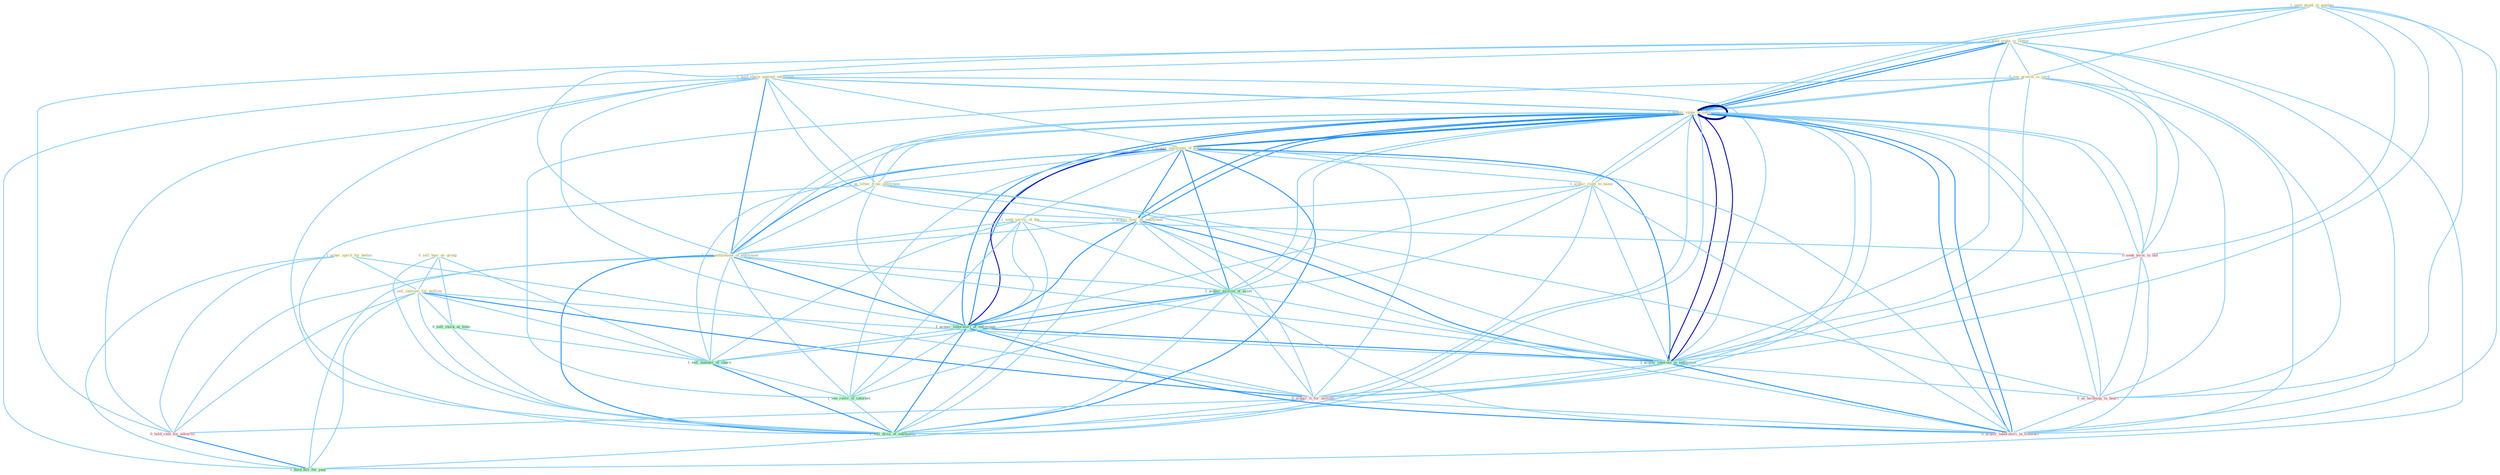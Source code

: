Graph G{ 
    node
    [shape=polygon,style=filled,width=.5,height=.06,color="#BDFCC9",fixedsize=true,fontsize=4,
    fontcolor="#2f4f4f"];
    {node
    [color="#ffffe0", fontcolor="#8b7d6b"] "1_seen_doubl_in_number " "1_hold_stake_in_ventur " "0_hold_share_against_entitynam " "0_see_growth_in_card " "1_acquir_stake_in_entitynam " "0_sell_busi_as_group " "1_usher_spirit_for_better " "1_acquir_entitynam_of_entitynam " "1_acquir_right_to_name " "1_us_letter_from_entitynam " "1_acquir_stake_in_entitynam " "1_seek_servic_of_the " "0_acquir_year_by_entitynam " "1_hold_settlement_of_entitynam " "0_sell_interest_for_million "}
{node [color="#fff0f5", fontcolor="#b22222"] "0_seek_term_in_bid " "0_us_techniqu_in_heart " "0_acquir_it_for_million " "0_hold_rate_for_advertis " "0_acquir_laboratori_in_transact "}
edge [color="#B0E2FF"];

	"1_seen_doubl_in_number " -- "1_hold_stake_in_ventur " [w="1", color="#87cefa" ];
	"1_seen_doubl_in_number " -- "0_see_growth_in_card " [w="1", color="#87cefa" ];
	"1_seen_doubl_in_number " -- "1_acquir_stake_in_entitynam " [w="1", color="#87cefa" ];
	"1_seen_doubl_in_number " -- "1_acquir_stake_in_entitynam " [w="1", color="#87cefa" ];
	"1_seen_doubl_in_number " -- "0_seek_term_in_bid " [w="1", color="#87cefa" ];
	"1_seen_doubl_in_number " -- "1_acquir_interest_in_entitynam " [w="1", color="#87cefa" ];
	"1_seen_doubl_in_number " -- "0_us_techniqu_in_heart " [w="1", color="#87cefa" ];
	"1_seen_doubl_in_number " -- "0_acquir_laboratori_in_transact " [w="1", color="#87cefa" ];
	"1_hold_stake_in_ventur " -- "0_hold_share_against_entitynam " [w="1", color="#87cefa" ];
	"1_hold_stake_in_ventur " -- "0_see_growth_in_card " [w="1", color="#87cefa" ];
	"1_hold_stake_in_ventur " -- "1_acquir_stake_in_entitynam " [w="2", color="#1e90ff" , len=0.8];
	"1_hold_stake_in_ventur " -- "1_acquir_stake_in_entitynam " [w="2", color="#1e90ff" , len=0.8];
	"1_hold_stake_in_ventur " -- "1_hold_settlement_of_entitynam " [w="1", color="#87cefa" ];
	"1_hold_stake_in_ventur " -- "0_seek_term_in_bid " [w="1", color="#87cefa" ];
	"1_hold_stake_in_ventur " -- "1_acquir_interest_in_entitynam " [w="1", color="#87cefa" ];
	"1_hold_stake_in_ventur " -- "0_us_techniqu_in_heart " [w="1", color="#87cefa" ];
	"1_hold_stake_in_ventur " -- "0_hold_rate_for_advertis " [w="1", color="#87cefa" ];
	"1_hold_stake_in_ventur " -- "0_acquir_laboratori_in_transact " [w="1", color="#87cefa" ];
	"1_hold_stake_in_ventur " -- "1_hold_bill_for_year " [w="1", color="#87cefa" ];
	"0_hold_share_against_entitynam " -- "1_acquir_stake_in_entitynam " [w="1", color="#87cefa" ];
	"0_hold_share_against_entitynam " -- "1_acquir_entitynam_of_entitynam " [w="1", color="#87cefa" ];
	"0_hold_share_against_entitynam " -- "1_us_letter_from_entitynam " [w="1", color="#87cefa" ];
	"0_hold_share_against_entitynam " -- "1_acquir_stake_in_entitynam " [w="1", color="#87cefa" ];
	"0_hold_share_against_entitynam " -- "0_acquir_year_by_entitynam " [w="1", color="#87cefa" ];
	"0_hold_share_against_entitynam " -- "1_hold_settlement_of_entitynam " [w="2", color="#1e90ff" , len=0.8];
	"0_hold_share_against_entitynam " -- "1_acquir_laboratori_of_entitynam " [w="1", color="#87cefa" ];
	"0_hold_share_against_entitynam " -- "1_acquir_interest_in_entitynam " [w="1", color="#87cefa" ];
	"0_hold_share_against_entitynam " -- "0_hold_rate_for_advertis " [w="1", color="#87cefa" ];
	"0_hold_share_against_entitynam " -- "1_hold_bill_for_year " [w="1", color="#87cefa" ];
	"0_hold_share_against_entitynam " -- "1_sell_divis_of_entitynam " [w="1", color="#87cefa" ];
	"0_see_growth_in_card " -- "1_acquir_stake_in_entitynam " [w="1", color="#87cefa" ];
	"0_see_growth_in_card " -- "1_acquir_stake_in_entitynam " [w="1", color="#87cefa" ];
	"0_see_growth_in_card " -- "0_seek_term_in_bid " [w="1", color="#87cefa" ];
	"0_see_growth_in_card " -- "1_acquir_interest_in_entitynam " [w="1", color="#87cefa" ];
	"0_see_growth_in_card " -- "0_us_techniqu_in_heart " [w="1", color="#87cefa" ];
	"0_see_growth_in_card " -- "0_acquir_laboratori_in_transact " [w="1", color="#87cefa" ];
	"0_see_growth_in_card " -- "1_see_reviv_of_interest " [w="1", color="#87cefa" ];
	"1_acquir_stake_in_entitynam " -- "1_acquir_entitynam_of_entitynam " [w="2", color="#1e90ff" , len=0.8];
	"1_acquir_stake_in_entitynam " -- "1_acquir_right_to_name " [w="1", color="#87cefa" ];
	"1_acquir_stake_in_entitynam " -- "1_us_letter_from_entitynam " [w="1", color="#87cefa" ];
	"1_acquir_stake_in_entitynam " -- "1_acquir_stake_in_entitynam " [w="4", style=bold, color="#000080", len=0.4];
	"1_acquir_stake_in_entitynam " -- "0_acquir_year_by_entitynam " [w="2", color="#1e90ff" , len=0.8];
	"1_acquir_stake_in_entitynam " -- "1_hold_settlement_of_entitynam " [w="1", color="#87cefa" ];
	"1_acquir_stake_in_entitynam " -- "1_acquir_million_of_asset " [w="1", color="#87cefa" ];
	"1_acquir_stake_in_entitynam " -- "1_acquir_laboratori_of_entitynam " [w="2", color="#1e90ff" , len=0.8];
	"1_acquir_stake_in_entitynam " -- "0_seek_term_in_bid " [w="1", color="#87cefa" ];
	"1_acquir_stake_in_entitynam " -- "1_acquir_interest_in_entitynam " [w="3", color="#0000cd" , len=0.6];
	"1_acquir_stake_in_entitynam " -- "0_us_techniqu_in_heart " [w="1", color="#87cefa" ];
	"1_acquir_stake_in_entitynam " -- "0_acquir_it_for_million " [w="1", color="#87cefa" ];
	"1_acquir_stake_in_entitynam " -- "0_acquir_laboratori_in_transact " [w="2", color="#1e90ff" , len=0.8];
	"1_acquir_stake_in_entitynam " -- "1_sell_divis_of_entitynam " [w="1", color="#87cefa" ];
	"0_sell_busi_as_group " -- "0_sell_interest_for_million " [w="1", color="#87cefa" ];
	"0_sell_busi_as_group " -- "0_sell_stock_at_time " [w="1", color="#87cefa" ];
	"0_sell_busi_as_group " -- "1_sell_number_of_share " [w="1", color="#87cefa" ];
	"0_sell_busi_as_group " -- "1_sell_divis_of_entitynam " [w="1", color="#87cefa" ];
	"1_usher_spirit_for_better " -- "0_sell_interest_for_million " [w="1", color="#87cefa" ];
	"1_usher_spirit_for_better " -- "0_acquir_it_for_million " [w="1", color="#87cefa" ];
	"1_usher_spirit_for_better " -- "0_hold_rate_for_advertis " [w="1", color="#87cefa" ];
	"1_usher_spirit_for_better " -- "1_hold_bill_for_year " [w="1", color="#87cefa" ];
	"1_acquir_entitynam_of_entitynam " -- "1_acquir_right_to_name " [w="1", color="#87cefa" ];
	"1_acquir_entitynam_of_entitynam " -- "1_us_letter_from_entitynam " [w="1", color="#87cefa" ];
	"1_acquir_entitynam_of_entitynam " -- "1_acquir_stake_in_entitynam " [w="2", color="#1e90ff" , len=0.8];
	"1_acquir_entitynam_of_entitynam " -- "1_seek_servic_of_the " [w="1", color="#87cefa" ];
	"1_acquir_entitynam_of_entitynam " -- "0_acquir_year_by_entitynam " [w="2", color="#1e90ff" , len=0.8];
	"1_acquir_entitynam_of_entitynam " -- "1_hold_settlement_of_entitynam " [w="2", color="#1e90ff" , len=0.8];
	"1_acquir_entitynam_of_entitynam " -- "1_acquir_million_of_asset " [w="2", color="#1e90ff" , len=0.8];
	"1_acquir_entitynam_of_entitynam " -- "1_acquir_laboratori_of_entitynam " [w="3", color="#0000cd" , len=0.6];
	"1_acquir_entitynam_of_entitynam " -- "1_acquir_interest_in_entitynam " [w="2", color="#1e90ff" , len=0.8];
	"1_acquir_entitynam_of_entitynam " -- "0_acquir_it_for_million " [w="1", color="#87cefa" ];
	"1_acquir_entitynam_of_entitynam " -- "0_acquir_laboratori_in_transact " [w="1", color="#87cefa" ];
	"1_acquir_entitynam_of_entitynam " -- "1_sell_number_of_share " [w="1", color="#87cefa" ];
	"1_acquir_entitynam_of_entitynam " -- "1_see_reviv_of_interest " [w="1", color="#87cefa" ];
	"1_acquir_entitynam_of_entitynam " -- "1_sell_divis_of_entitynam " [w="2", color="#1e90ff" , len=0.8];
	"1_acquir_right_to_name " -- "1_acquir_stake_in_entitynam " [w="1", color="#87cefa" ];
	"1_acquir_right_to_name " -- "0_acquir_year_by_entitynam " [w="1", color="#87cefa" ];
	"1_acquir_right_to_name " -- "1_acquir_million_of_asset " [w="1", color="#87cefa" ];
	"1_acquir_right_to_name " -- "1_acquir_laboratori_of_entitynam " [w="1", color="#87cefa" ];
	"1_acquir_right_to_name " -- "1_acquir_interest_in_entitynam " [w="1", color="#87cefa" ];
	"1_acquir_right_to_name " -- "0_acquir_it_for_million " [w="1", color="#87cefa" ];
	"1_acquir_right_to_name " -- "0_acquir_laboratori_in_transact " [w="1", color="#87cefa" ];
	"1_us_letter_from_entitynam " -- "1_acquir_stake_in_entitynam " [w="1", color="#87cefa" ];
	"1_us_letter_from_entitynam " -- "0_acquir_year_by_entitynam " [w="1", color="#87cefa" ];
	"1_us_letter_from_entitynam " -- "1_hold_settlement_of_entitynam " [w="1", color="#87cefa" ];
	"1_us_letter_from_entitynam " -- "1_acquir_laboratori_of_entitynam " [w="1", color="#87cefa" ];
	"1_us_letter_from_entitynam " -- "1_acquir_interest_in_entitynam " [w="1", color="#87cefa" ];
	"1_us_letter_from_entitynam " -- "0_us_techniqu_in_heart " [w="1", color="#87cefa" ];
	"1_us_letter_from_entitynam " -- "1_sell_divis_of_entitynam " [w="1", color="#87cefa" ];
	"1_acquir_stake_in_entitynam " -- "0_acquir_year_by_entitynam " [w="2", color="#1e90ff" , len=0.8];
	"1_acquir_stake_in_entitynam " -- "1_hold_settlement_of_entitynam " [w="1", color="#87cefa" ];
	"1_acquir_stake_in_entitynam " -- "1_acquir_million_of_asset " [w="1", color="#87cefa" ];
	"1_acquir_stake_in_entitynam " -- "1_acquir_laboratori_of_entitynam " [w="2", color="#1e90ff" , len=0.8];
	"1_acquir_stake_in_entitynam " -- "0_seek_term_in_bid " [w="1", color="#87cefa" ];
	"1_acquir_stake_in_entitynam " -- "1_acquir_interest_in_entitynam " [w="3", color="#0000cd" , len=0.6];
	"1_acquir_stake_in_entitynam " -- "0_us_techniqu_in_heart " [w="1", color="#87cefa" ];
	"1_acquir_stake_in_entitynam " -- "0_acquir_it_for_million " [w="1", color="#87cefa" ];
	"1_acquir_stake_in_entitynam " -- "0_acquir_laboratori_in_transact " [w="2", color="#1e90ff" , len=0.8];
	"1_acquir_stake_in_entitynam " -- "1_sell_divis_of_entitynam " [w="1", color="#87cefa" ];
	"1_seek_servic_of_the " -- "1_hold_settlement_of_entitynam " [w="1", color="#87cefa" ];
	"1_seek_servic_of_the " -- "1_acquir_million_of_asset " [w="1", color="#87cefa" ];
	"1_seek_servic_of_the " -- "1_acquir_laboratori_of_entitynam " [w="1", color="#87cefa" ];
	"1_seek_servic_of_the " -- "0_seek_term_in_bid " [w="1", color="#87cefa" ];
	"1_seek_servic_of_the " -- "1_sell_number_of_share " [w="1", color="#87cefa" ];
	"1_seek_servic_of_the " -- "1_see_reviv_of_interest " [w="1", color="#87cefa" ];
	"1_seek_servic_of_the " -- "1_sell_divis_of_entitynam " [w="1", color="#87cefa" ];
	"0_acquir_year_by_entitynam " -- "1_hold_settlement_of_entitynam " [w="1", color="#87cefa" ];
	"0_acquir_year_by_entitynam " -- "1_acquir_million_of_asset " [w="1", color="#87cefa" ];
	"0_acquir_year_by_entitynam " -- "1_acquir_laboratori_of_entitynam " [w="2", color="#1e90ff" , len=0.8];
	"0_acquir_year_by_entitynam " -- "1_acquir_interest_in_entitynam " [w="2", color="#1e90ff" , len=0.8];
	"0_acquir_year_by_entitynam " -- "0_acquir_it_for_million " [w="1", color="#87cefa" ];
	"0_acquir_year_by_entitynam " -- "0_acquir_laboratori_in_transact " [w="1", color="#87cefa" ];
	"0_acquir_year_by_entitynam " -- "1_sell_divis_of_entitynam " [w="1", color="#87cefa" ];
	"1_hold_settlement_of_entitynam " -- "1_acquir_million_of_asset " [w="1", color="#87cefa" ];
	"1_hold_settlement_of_entitynam " -- "1_acquir_laboratori_of_entitynam " [w="2", color="#1e90ff" , len=0.8];
	"1_hold_settlement_of_entitynam " -- "1_acquir_interest_in_entitynam " [w="1", color="#87cefa" ];
	"1_hold_settlement_of_entitynam " -- "0_hold_rate_for_advertis " [w="1", color="#87cefa" ];
	"1_hold_settlement_of_entitynam " -- "1_sell_number_of_share " [w="1", color="#87cefa" ];
	"1_hold_settlement_of_entitynam " -- "1_see_reviv_of_interest " [w="1", color="#87cefa" ];
	"1_hold_settlement_of_entitynam " -- "1_hold_bill_for_year " [w="1", color="#87cefa" ];
	"1_hold_settlement_of_entitynam " -- "1_sell_divis_of_entitynam " [w="2", color="#1e90ff" , len=0.8];
	"0_sell_interest_for_million " -- "1_acquir_interest_in_entitynam " [w="1", color="#87cefa" ];
	"0_sell_interest_for_million " -- "0_acquir_it_for_million " [w="2", color="#1e90ff" , len=0.8];
	"0_sell_interest_for_million " -- "0_hold_rate_for_advertis " [w="1", color="#87cefa" ];
	"0_sell_interest_for_million " -- "0_sell_stock_at_time " [w="1", color="#87cefa" ];
	"0_sell_interest_for_million " -- "1_sell_number_of_share " [w="1", color="#87cefa" ];
	"0_sell_interest_for_million " -- "1_hold_bill_for_year " [w="1", color="#87cefa" ];
	"0_sell_interest_for_million " -- "1_sell_divis_of_entitynam " [w="1", color="#87cefa" ];
	"1_acquir_million_of_asset " -- "1_acquir_laboratori_of_entitynam " [w="2", color="#1e90ff" , len=0.8];
	"1_acquir_million_of_asset " -- "1_acquir_interest_in_entitynam " [w="1", color="#87cefa" ];
	"1_acquir_million_of_asset " -- "0_acquir_it_for_million " [w="1", color="#87cefa" ];
	"1_acquir_million_of_asset " -- "0_acquir_laboratori_in_transact " [w="1", color="#87cefa" ];
	"1_acquir_million_of_asset " -- "1_sell_number_of_share " [w="1", color="#87cefa" ];
	"1_acquir_million_of_asset " -- "1_see_reviv_of_interest " [w="1", color="#87cefa" ];
	"1_acquir_million_of_asset " -- "1_sell_divis_of_entitynam " [w="1", color="#87cefa" ];
	"1_acquir_laboratori_of_entitynam " -- "1_acquir_interest_in_entitynam " [w="2", color="#1e90ff" , len=0.8];
	"1_acquir_laboratori_of_entitynam " -- "0_acquir_it_for_million " [w="1", color="#87cefa" ];
	"1_acquir_laboratori_of_entitynam " -- "0_acquir_laboratori_in_transact " [w="2", color="#1e90ff" , len=0.8];
	"1_acquir_laboratori_of_entitynam " -- "1_sell_number_of_share " [w="1", color="#87cefa" ];
	"1_acquir_laboratori_of_entitynam " -- "1_see_reviv_of_interest " [w="1", color="#87cefa" ];
	"1_acquir_laboratori_of_entitynam " -- "1_sell_divis_of_entitynam " [w="2", color="#1e90ff" , len=0.8];
	"0_seek_term_in_bid " -- "1_acquir_interest_in_entitynam " [w="1", color="#87cefa" ];
	"0_seek_term_in_bid " -- "0_us_techniqu_in_heart " [w="1", color="#87cefa" ];
	"0_seek_term_in_bid " -- "0_acquir_laboratori_in_transact " [w="1", color="#87cefa" ];
	"1_acquir_interest_in_entitynam " -- "0_us_techniqu_in_heart " [w="1", color="#87cefa" ];
	"1_acquir_interest_in_entitynam " -- "0_acquir_it_for_million " [w="1", color="#87cefa" ];
	"1_acquir_interest_in_entitynam " -- "0_acquir_laboratori_in_transact " [w="2", color="#1e90ff" , len=0.8];
	"1_acquir_interest_in_entitynam " -- "1_sell_divis_of_entitynam " [w="1", color="#87cefa" ];
	"0_us_techniqu_in_heart " -- "0_acquir_laboratori_in_transact " [w="1", color="#87cefa" ];
	"0_acquir_it_for_million " -- "0_hold_rate_for_advertis " [w="1", color="#87cefa" ];
	"0_acquir_it_for_million " -- "0_acquir_laboratori_in_transact " [w="1", color="#87cefa" ];
	"0_acquir_it_for_million " -- "1_hold_bill_for_year " [w="1", color="#87cefa" ];
	"0_hold_rate_for_advertis " -- "1_hold_bill_for_year " [w="2", color="#1e90ff" , len=0.8];
	"0_sell_stock_at_time " -- "1_sell_number_of_share " [w="1", color="#87cefa" ];
	"0_sell_stock_at_time " -- "1_sell_divis_of_entitynam " [w="1", color="#87cefa" ];
	"1_sell_number_of_share " -- "1_see_reviv_of_interest " [w="1", color="#87cefa" ];
	"1_sell_number_of_share " -- "1_sell_divis_of_entitynam " [w="2", color="#1e90ff" , len=0.8];
	"1_see_reviv_of_interest " -- "1_sell_divis_of_entitynam " [w="1", color="#87cefa" ];
}
